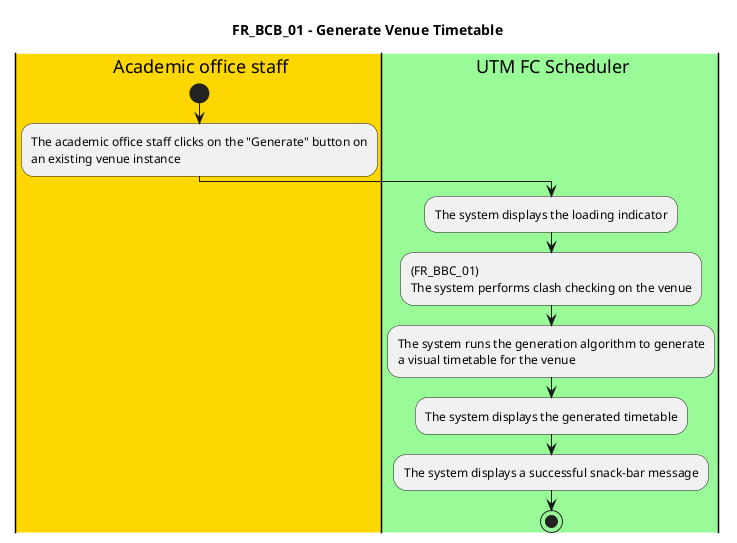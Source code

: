 @startuml FR_BCB_01
title FR_BCB_01 - Generate Venue Timetable


|#gold|eu| Academic office staff
|#palegreen|sys| UTM FC Scheduler

|eu|
start
:The academic office staff clicks on the "Generate" button on
an existing venue instance;

|sys|
:The system displays the loading indicator;

:(FR_BBC_01)
The system performs clash checking on the venue;

:The system runs the generation algorithm to generate
a visual timetable for the venue;

:The system displays the generated timetable;

:The system displays a successful snack-bar message;


stop

@enduml
